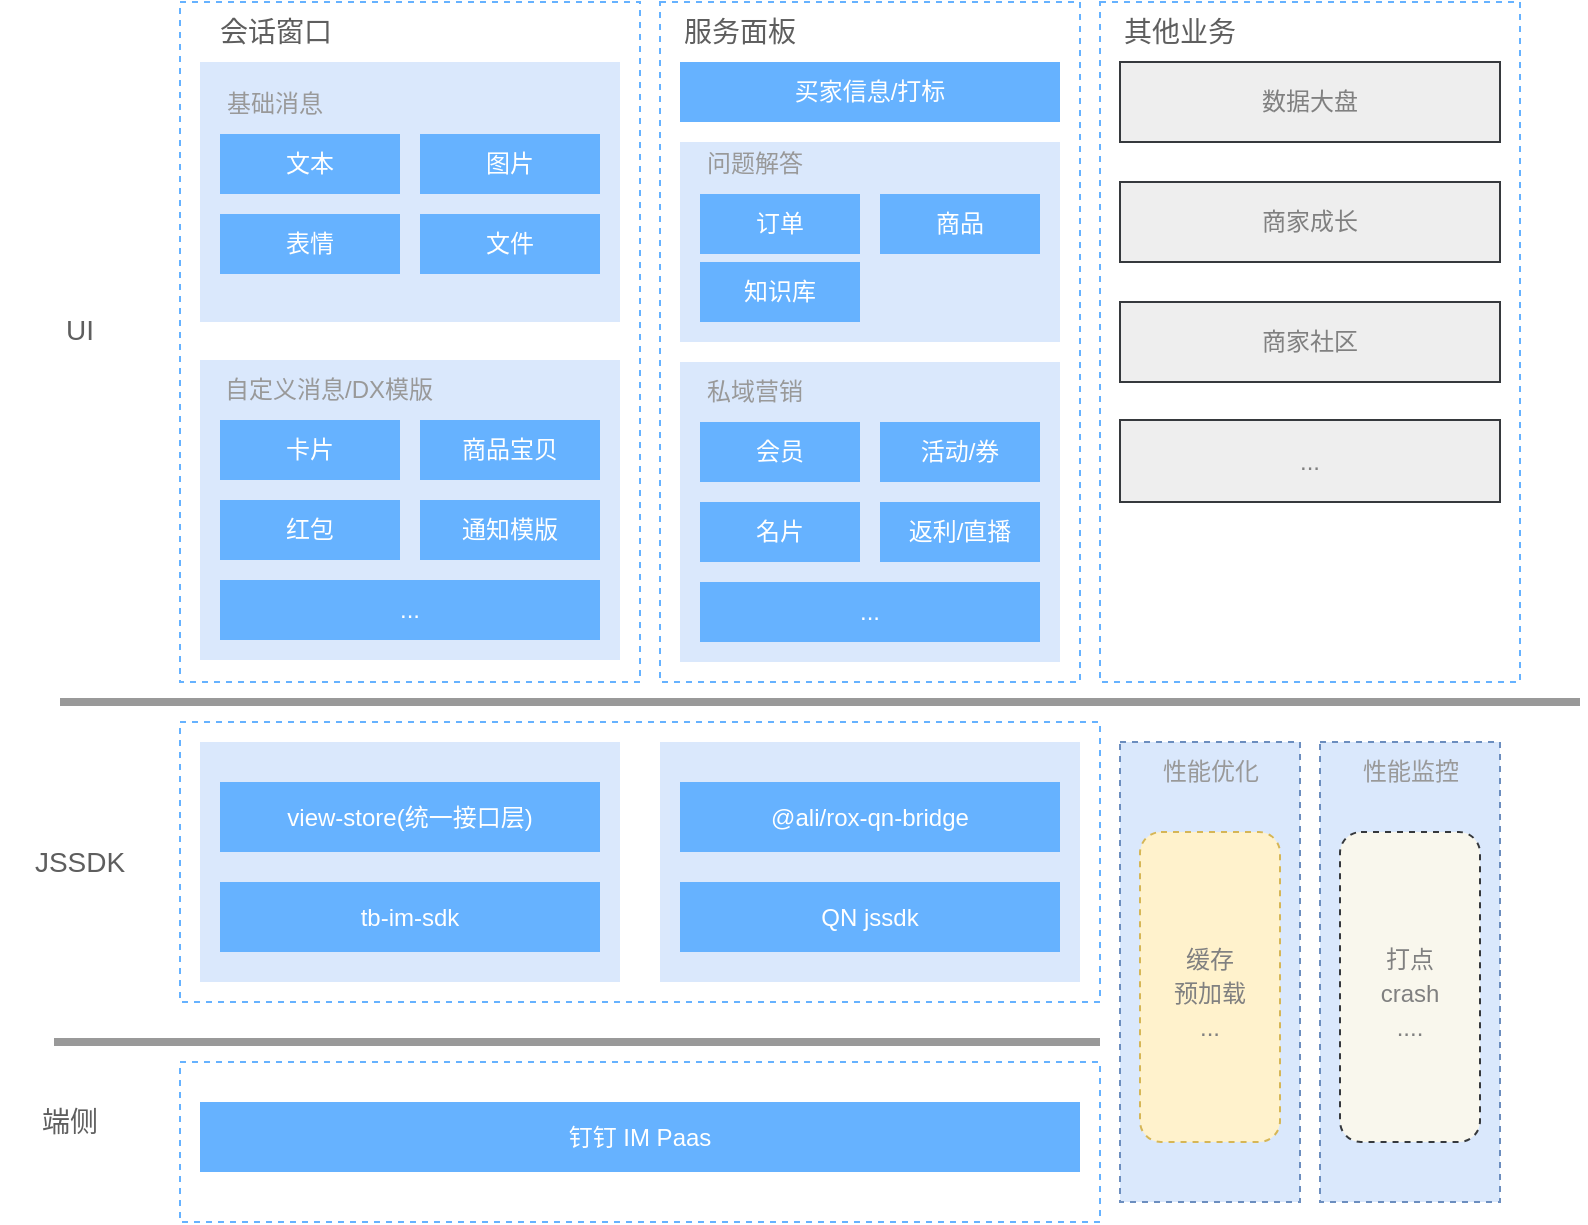 <mxfile version="15.6.8" type="github">
  <diagram id="9dK64Gs7onYfFGPoFXSR" name="第 1 页">
    <mxGraphModel dx="949" dy="653" grid="1" gridSize="10" guides="1" tooltips="1" connect="1" arrows="1" fold="1" page="1" pageScale="1" pageWidth="827" pageHeight="1169" math="0" shadow="0">
      <root>
        <mxCell id="0" />
        <mxCell id="1" parent="0" />
        <mxCell id="kR91ONEozVQPjnB0ktHO-66" value="" style="rounded=0;whiteSpace=wrap;html=1;fillColor=#dae8fc;strokeColor=none;dashed=1;" vertex="1" parent="1">
          <mxGeometry x="140" y="370" width="210" height="120" as="geometry" />
        </mxCell>
        <mxCell id="kR91ONEozVQPjnB0ktHO-3" value="" style="rounded=0;whiteSpace=wrap;html=1;fillColor=none;strokeColor=#66B2FF;dashed=1;" vertex="1" parent="1">
          <mxGeometry x="370" width="210" height="340" as="geometry" />
        </mxCell>
        <mxCell id="kR91ONEozVQPjnB0ktHO-43" value="" style="rounded=0;whiteSpace=wrap;html=1;fillColor=#dae8fc;strokeColor=none;dashed=1;" vertex="1" parent="1">
          <mxGeometry x="380" y="70" width="190" height="100" as="geometry" />
        </mxCell>
        <mxCell id="kR91ONEozVQPjnB0ktHO-29" value="" style="rounded=0;whiteSpace=wrap;html=1;fillColor=none;strokeColor=#66B2FF;dashed=1;" vertex="1" parent="1">
          <mxGeometry x="590" width="210" height="340" as="geometry" />
        </mxCell>
        <mxCell id="kR91ONEozVQPjnB0ktHO-28" value="" style="rounded=0;whiteSpace=wrap;html=1;fillColor=none;strokeColor=#66B2FF;dashed=1;strokeWidth=1;" vertex="1" parent="1">
          <mxGeometry x="130" width="230" height="340" as="geometry" />
        </mxCell>
        <mxCell id="kR91ONEozVQPjnB0ktHO-14" value="" style="rounded=0;whiteSpace=wrap;html=1;fillColor=#dae8fc;strokeColor=none;dashed=1;" vertex="1" parent="1">
          <mxGeometry x="140" y="30" width="210" height="130" as="geometry" />
        </mxCell>
        <mxCell id="kR91ONEozVQPjnB0ktHO-1" value="文本" style="rounded=0;whiteSpace=wrap;html=1;strokeColor=none;fillColor=#66B2FF;fontColor=#ffffff;" vertex="1" parent="1">
          <mxGeometry x="150" y="66" width="90" height="30" as="geometry" />
        </mxCell>
        <mxCell id="kR91ONEozVQPjnB0ktHO-2" value="图片" style="rounded=0;whiteSpace=wrap;html=1;strokeColor=none;fillColor=#66B2FF;fontColor=#ffffff;" vertex="1" parent="1">
          <mxGeometry x="250" y="66" width="90" height="30" as="geometry" />
        </mxCell>
        <mxCell id="kR91ONEozVQPjnB0ktHO-4" value="表情" style="rounded=0;whiteSpace=wrap;html=1;strokeColor=none;fillColor=#66B2FF;fontColor=#ffffff;" vertex="1" parent="1">
          <mxGeometry x="150" y="106" width="90" height="30" as="geometry" />
        </mxCell>
        <mxCell id="kR91ONEozVQPjnB0ktHO-5" value="文件" style="rounded=0;whiteSpace=wrap;html=1;strokeColor=none;fillColor=#66B2FF;fontColor=#ffffff;" vertex="1" parent="1">
          <mxGeometry x="250" y="106" width="90" height="30" as="geometry" />
        </mxCell>
        <mxCell id="kR91ONEozVQPjnB0ktHO-6" value="" style="rounded=0;whiteSpace=wrap;html=1;fillColor=#dae8fc;strokeColor=none;dashed=1;" vertex="1" parent="1">
          <mxGeometry x="140" y="179" width="210" height="150" as="geometry" />
        </mxCell>
        <mxCell id="kR91ONEozVQPjnB0ktHO-7" value="自定义消息/DX模版" style="text;html=1;strokeColor=none;fillColor=none;align=center;verticalAlign=middle;whiteSpace=wrap;rounded=0;dashed=1;fontColor=#999999;" vertex="1" parent="1">
          <mxGeometry x="147.5" y="179" width="112.5" height="30" as="geometry" />
        </mxCell>
        <mxCell id="kR91ONEozVQPjnB0ktHO-8" value="卡片" style="rounded=0;whiteSpace=wrap;html=1;strokeColor=none;fillColor=#66B2FF;fontColor=#ffffff;" vertex="1" parent="1">
          <mxGeometry x="150" y="209" width="90" height="30" as="geometry" />
        </mxCell>
        <mxCell id="kR91ONEozVQPjnB0ktHO-9" value="商品宝贝" style="rounded=0;whiteSpace=wrap;html=1;strokeColor=none;fillColor=#66B2FF;fontColor=#ffffff;" vertex="1" parent="1">
          <mxGeometry x="250" y="209" width="90" height="30" as="geometry" />
        </mxCell>
        <mxCell id="kR91ONEozVQPjnB0ktHO-10" value="红包" style="rounded=0;whiteSpace=wrap;html=1;strokeColor=none;fillColor=#66B2FF;fontColor=#ffffff;" vertex="1" parent="1">
          <mxGeometry x="150" y="249" width="90" height="30" as="geometry" />
        </mxCell>
        <mxCell id="kR91ONEozVQPjnB0ktHO-11" value="通知模版" style="rounded=0;whiteSpace=wrap;html=1;strokeColor=none;fillColor=#66B2FF;fontColor=#ffffff;" vertex="1" parent="1">
          <mxGeometry x="250" y="249" width="90" height="30" as="geometry" />
        </mxCell>
        <mxCell id="kR91ONEozVQPjnB0ktHO-12" value="..." style="rounded=0;whiteSpace=wrap;html=1;strokeColor=none;fillColor=#66B2FF;fontColor=#ffffff;" vertex="1" parent="1">
          <mxGeometry x="150" y="289" width="190" height="30" as="geometry" />
        </mxCell>
        <mxCell id="kR91ONEozVQPjnB0ktHO-13" style="edgeStyle=orthogonalEdgeStyle;rounded=0;orthogonalLoop=1;jettySize=auto;html=1;exitX=0.5;exitY=1;exitDx=0;exitDy=0;fontColor=#999999;" edge="1" parent="1" source="kR91ONEozVQPjnB0ktHO-6" target="kR91ONEozVQPjnB0ktHO-6">
          <mxGeometry relative="1" as="geometry" />
        </mxCell>
        <mxCell id="kR91ONEozVQPjnB0ktHO-15" value="基础消息" style="text;html=1;strokeColor=none;fillColor=none;align=center;verticalAlign=middle;whiteSpace=wrap;rounded=0;dashed=1;fontColor=#999999;" vertex="1" parent="1">
          <mxGeometry x="140" y="36" width="75" height="30" as="geometry" />
        </mxCell>
        <mxCell id="kR91ONEozVQPjnB0ktHO-17" value="会话窗口" style="text;html=1;strokeColor=none;fillColor=none;align=center;verticalAlign=middle;whiteSpace=wrap;rounded=0;dashed=1;fontColor=#5E5E5E;fontSize=14;" vertex="1" parent="1">
          <mxGeometry x="147.5" width="60" height="30" as="geometry" />
        </mxCell>
        <mxCell id="kR91ONEozVQPjnB0ktHO-18" value="服务面板" style="text;html=1;strokeColor=none;fillColor=none;align=center;verticalAlign=middle;whiteSpace=wrap;rounded=0;dashed=1;fontColor=#5E5E5E;fontSize=14;" vertex="1" parent="1">
          <mxGeometry x="380" width="60" height="30" as="geometry" />
        </mxCell>
        <mxCell id="kR91ONEozVQPjnB0ktHO-19" value="买家信息/打标" style="rounded=0;whiteSpace=wrap;html=1;strokeColor=none;fillColor=#66B2FF;fontColor=#ffffff;" vertex="1" parent="1">
          <mxGeometry x="380" y="30" width="190" height="30" as="geometry" />
        </mxCell>
        <mxCell id="kR91ONEozVQPjnB0ktHO-21" value="" style="rounded=0;whiteSpace=wrap;html=1;fillColor=#dae8fc;strokeColor=none;dashed=1;" vertex="1" parent="1">
          <mxGeometry x="380" y="180" width="190" height="150" as="geometry" />
        </mxCell>
        <mxCell id="kR91ONEozVQPjnB0ktHO-22" value="私域营销" style="text;html=1;strokeColor=none;fillColor=none;align=center;verticalAlign=middle;whiteSpace=wrap;rounded=0;dashed=1;fontColor=#999999;" vertex="1" parent="1">
          <mxGeometry x="380" y="180" width="75" height="30" as="geometry" />
        </mxCell>
        <mxCell id="kR91ONEozVQPjnB0ktHO-23" value="订单" style="rounded=0;whiteSpace=wrap;html=1;strokeColor=none;fillColor=#66B2FF;fontColor=#ffffff;" vertex="1" parent="1">
          <mxGeometry x="390" y="96" width="80" height="30" as="geometry" />
        </mxCell>
        <mxCell id="kR91ONEozVQPjnB0ktHO-24" value="商品" style="rounded=0;whiteSpace=wrap;html=1;strokeColor=none;fillColor=#66B2FF;fontColor=#ffffff;" vertex="1" parent="1">
          <mxGeometry x="480" y="96" width="80" height="30" as="geometry" />
        </mxCell>
        <mxCell id="kR91ONEozVQPjnB0ktHO-25" value="会员" style="rounded=0;whiteSpace=wrap;html=1;strokeColor=none;fillColor=#66B2FF;fontColor=#ffffff;" vertex="1" parent="1">
          <mxGeometry x="390" y="210" width="80" height="30" as="geometry" />
        </mxCell>
        <mxCell id="kR91ONEozVQPjnB0ktHO-27" value="..." style="rounded=0;whiteSpace=wrap;html=1;strokeColor=none;fillColor=#66B2FF;fontColor=#ffffff;" vertex="1" parent="1">
          <mxGeometry x="390" y="290" width="170" height="30" as="geometry" />
        </mxCell>
        <mxCell id="kR91ONEozVQPjnB0ktHO-30" value="其他业务" style="text;html=1;strokeColor=none;fillColor=none;align=center;verticalAlign=middle;whiteSpace=wrap;rounded=0;dashed=1;fontColor=#5E5E5E;fontSize=14;" vertex="1" parent="1">
          <mxGeometry x="600" width="60" height="30" as="geometry" />
        </mxCell>
        <mxCell id="kR91ONEozVQPjnB0ktHO-31" value="数据大盘" style="rounded=0;whiteSpace=wrap;html=1;strokeColor=#36393d;fillColor=#eeeeee;fontColor=#808080;" vertex="1" parent="1">
          <mxGeometry x="600" y="30" width="190" height="40" as="geometry" />
        </mxCell>
        <mxCell id="kR91ONEozVQPjnB0ktHO-33" value="名片" style="rounded=0;whiteSpace=wrap;html=1;strokeColor=none;fillColor=#66B2FF;fontColor=#ffffff;" vertex="1" parent="1">
          <mxGeometry x="390" y="250" width="80" height="30" as="geometry" />
        </mxCell>
        <mxCell id="kR91ONEozVQPjnB0ktHO-35" value="..." style="rounded=0;whiteSpace=wrap;html=1;strokeColor=#36393d;fillColor=#eeeeee;fontColor=#808080;" vertex="1" parent="1">
          <mxGeometry x="600" y="209" width="190" height="41" as="geometry" />
        </mxCell>
        <mxCell id="kR91ONEozVQPjnB0ktHO-36" value="商家成长" style="rounded=0;whiteSpace=wrap;html=1;strokeColor=#36393d;fillColor=#eeeeee;fontColor=#808080;" vertex="1" parent="1">
          <mxGeometry x="600" y="90" width="190" height="40" as="geometry" />
        </mxCell>
        <mxCell id="kR91ONEozVQPjnB0ktHO-37" value="" style="endArrow=none;html=1;rounded=0;fontSize=14;fontColor=#5E5E5E;strokeWidth=4;strokeColor=#999999;" edge="1" parent="1">
          <mxGeometry width="50" height="50" relative="1" as="geometry">
            <mxPoint x="70" y="350" as="sourcePoint" />
            <mxPoint x="830" y="350" as="targetPoint" />
          </mxGeometry>
        </mxCell>
        <mxCell id="kR91ONEozVQPjnB0ktHO-40" value="活动/券" style="rounded=0;whiteSpace=wrap;html=1;strokeColor=none;fillColor=#66B2FF;fontColor=#ffffff;" vertex="1" parent="1">
          <mxGeometry x="480" y="210" width="80" height="30" as="geometry" />
        </mxCell>
        <mxCell id="kR91ONEozVQPjnB0ktHO-41" value="返利/直播" style="rounded=0;whiteSpace=wrap;html=1;strokeColor=none;fillColor=#66B2FF;fontColor=#ffffff;" vertex="1" parent="1">
          <mxGeometry x="480" y="250" width="80" height="30" as="geometry" />
        </mxCell>
        <mxCell id="kR91ONEozVQPjnB0ktHO-42" value="知识库" style="rounded=0;whiteSpace=wrap;html=1;strokeColor=none;fillColor=#66B2FF;fontColor=#ffffff;" vertex="1" parent="1">
          <mxGeometry x="390" y="130" width="80" height="30" as="geometry" />
        </mxCell>
        <mxCell id="kR91ONEozVQPjnB0ktHO-45" value="问题解答" style="text;html=1;strokeColor=none;fillColor=none;align=center;verticalAlign=middle;whiteSpace=wrap;rounded=0;dashed=1;fontColor=#999999;" vertex="1" parent="1">
          <mxGeometry x="380" y="66" width="75" height="30" as="geometry" />
        </mxCell>
        <mxCell id="kR91ONEozVQPjnB0ktHO-49" value="商家社区" style="rounded=0;whiteSpace=wrap;html=1;strokeColor=#36393d;fillColor=#eeeeee;fontColor=#808080;" vertex="1" parent="1">
          <mxGeometry x="600" y="150" width="190" height="40" as="geometry" />
        </mxCell>
        <mxCell id="kR91ONEozVQPjnB0ktHO-52" value="" style="rounded=0;whiteSpace=wrap;html=1;fillColor=none;strokeColor=#66B2FF;dashed=1;strokeWidth=1;" vertex="1" parent="1">
          <mxGeometry x="130" y="360" width="460" height="140" as="geometry" />
        </mxCell>
        <mxCell id="kR91ONEozVQPjnB0ktHO-54" value="" style="rounded=0;whiteSpace=wrap;html=1;fillColor=#dae8fc;strokeColor=none;dashed=1;" vertex="1" parent="1">
          <mxGeometry x="370" y="370" width="210" height="120" as="geometry" />
        </mxCell>
        <mxCell id="kR91ONEozVQPjnB0ktHO-56" value="UI" style="text;html=1;strokeColor=none;fillColor=none;align=center;verticalAlign=middle;whiteSpace=wrap;rounded=0;dashed=1;fontSize=14;fontColor=#5E5E5E;" vertex="1" parent="1">
          <mxGeometry x="50" y="149" width="60" height="30" as="geometry" />
        </mxCell>
        <mxCell id="kR91ONEozVQPjnB0ktHO-57" value="JSSDK" style="text;html=1;strokeColor=none;fillColor=none;align=center;verticalAlign=middle;whiteSpace=wrap;rounded=0;dashed=1;fontSize=14;fontColor=#5E5E5E;" vertex="1" parent="1">
          <mxGeometry x="50" y="415" width="60" height="30" as="geometry" />
        </mxCell>
        <mxCell id="kR91ONEozVQPjnB0ktHO-58" value="" style="endArrow=none;html=1;rounded=0;fontSize=14;fontColor=#5E5E5E;strokeWidth=4;strokeColor=#999999;" edge="1" parent="1">
          <mxGeometry width="50" height="50" relative="1" as="geometry">
            <mxPoint x="67" y="520" as="sourcePoint" />
            <mxPoint x="590" y="520" as="targetPoint" />
          </mxGeometry>
        </mxCell>
        <mxCell id="kR91ONEozVQPjnB0ktHO-59" value="端侧" style="text;html=1;strokeColor=none;fillColor=none;align=center;verticalAlign=middle;whiteSpace=wrap;rounded=0;dashed=1;fontSize=14;fontColor=#5E5E5E;" vertex="1" parent="1">
          <mxGeometry x="40" y="545" width="70" height="30" as="geometry" />
        </mxCell>
        <mxCell id="kR91ONEozVQPjnB0ktHO-60" value="" style="rounded=0;whiteSpace=wrap;html=1;fillColor=none;strokeColor=#66B2FF;dashed=1;strokeWidth=1;" vertex="1" parent="1">
          <mxGeometry x="130" y="530" width="460" height="80" as="geometry" />
        </mxCell>
        <mxCell id="kR91ONEozVQPjnB0ktHO-62" value="钉钉 IM Paas" style="rounded=0;whiteSpace=wrap;html=1;strokeColor=none;fillColor=#66B2FF;fontColor=#ffffff;" vertex="1" parent="1">
          <mxGeometry x="140" y="550" width="440" height="35" as="geometry" />
        </mxCell>
        <mxCell id="kR91ONEozVQPjnB0ktHO-63" value="QN jssdk" style="rounded=0;whiteSpace=wrap;html=1;strokeColor=none;fillColor=#66B2FF;fontColor=#ffffff;" vertex="1" parent="1">
          <mxGeometry x="380" y="440" width="190" height="35" as="geometry" />
        </mxCell>
        <mxCell id="kR91ONEozVQPjnB0ktHO-64" value="@ali/rox-qn-bridge" style="rounded=0;whiteSpace=wrap;html=1;strokeColor=none;fillColor=#66B2FF;fontColor=#ffffff;" vertex="1" parent="1">
          <mxGeometry x="380" y="390" width="190" height="35" as="geometry" />
        </mxCell>
        <mxCell id="kR91ONEozVQPjnB0ktHO-68" value="tb-im-sdk" style="rounded=0;whiteSpace=wrap;html=1;strokeColor=none;fillColor=#66B2FF;fontColor=#ffffff;" vertex="1" parent="1">
          <mxGeometry x="150" y="440" width="190" height="35" as="geometry" />
        </mxCell>
        <mxCell id="kR91ONEozVQPjnB0ktHO-69" value="view-store(统一接口层)" style="rounded=0;whiteSpace=wrap;html=1;strokeColor=none;fillColor=#66B2FF;fontColor=#ffffff;" vertex="1" parent="1">
          <mxGeometry x="150" y="390" width="190" height="35" as="geometry" />
        </mxCell>
        <mxCell id="kR91ONEozVQPjnB0ktHO-72" value="" style="rounded=0;whiteSpace=wrap;html=1;dashed=1;fontSize=14;strokeColor=#6c8ebf;strokeWidth=1;fillColor=#dae8fc;" vertex="1" parent="1">
          <mxGeometry x="600" y="370" width="90" height="230" as="geometry" />
        </mxCell>
        <mxCell id="kR91ONEozVQPjnB0ktHO-74" value="" style="rounded=0;whiteSpace=wrap;html=1;dashed=1;fontSize=14;strokeColor=#6c8ebf;strokeWidth=1;fillColor=#dae8fc;" vertex="1" parent="1">
          <mxGeometry x="700" y="370" width="90" height="230" as="geometry" />
        </mxCell>
        <mxCell id="kR91ONEozVQPjnB0ktHO-75" value="性能优化" style="text;html=1;strokeColor=none;fillColor=none;align=center;verticalAlign=middle;whiteSpace=wrap;rounded=0;dashed=1;fontColor=#999999;" vertex="1" parent="1">
          <mxGeometry x="607.5" y="370" width="75" height="30" as="geometry" />
        </mxCell>
        <mxCell id="kR91ONEozVQPjnB0ktHO-76" value="性能监控" style="text;html=1;strokeColor=none;fillColor=none;align=center;verticalAlign=middle;whiteSpace=wrap;rounded=0;dashed=1;fontColor=#999999;" vertex="1" parent="1">
          <mxGeometry x="707.5" y="370" width="75" height="30" as="geometry" />
        </mxCell>
        <mxCell id="kR91ONEozVQPjnB0ktHO-78" value="" style="rounded=1;whiteSpace=wrap;html=1;dashed=1;fontSize=14;strokeColor=#d6b656;strokeWidth=1;fillColor=#fff2cc;" vertex="1" parent="1">
          <mxGeometry x="610" y="415" width="70" height="155" as="geometry" />
        </mxCell>
        <mxCell id="kR91ONEozVQPjnB0ktHO-79" value="" style="rounded=1;whiteSpace=wrap;html=1;dashed=1;fontSize=14;strokeColor=#36393d;strokeWidth=1;fillColor=#f9f7ed;" vertex="1" parent="1">
          <mxGeometry x="710" y="415" width="70" height="155" as="geometry" />
        </mxCell>
        <mxCell id="kR91ONEozVQPjnB0ktHO-80" value="&lt;font style=&quot;font-size: 12px&quot;&gt;缓存&lt;br&gt;预加载&lt;br&gt;...&lt;br&gt;&lt;/font&gt;" style="text;html=1;strokeColor=none;fillColor=none;align=center;verticalAlign=middle;whiteSpace=wrap;rounded=0;dashed=1;fontSize=14;fontColor=#808080;" vertex="1" parent="1">
          <mxGeometry x="615" y="430" width="60" height="130" as="geometry" />
        </mxCell>
        <mxCell id="kR91ONEozVQPjnB0ktHO-81" value="&lt;font style=&quot;font-size: 12px&quot;&gt;打点&lt;br&gt;crash&lt;br&gt;....&lt;br&gt;&lt;/font&gt;" style="text;html=1;strokeColor=none;fillColor=none;align=center;verticalAlign=middle;whiteSpace=wrap;rounded=0;dashed=1;fontSize=14;fontColor=#808080;" vertex="1" parent="1">
          <mxGeometry x="715" y="430" width="60" height="130" as="geometry" />
        </mxCell>
      </root>
    </mxGraphModel>
  </diagram>
</mxfile>
